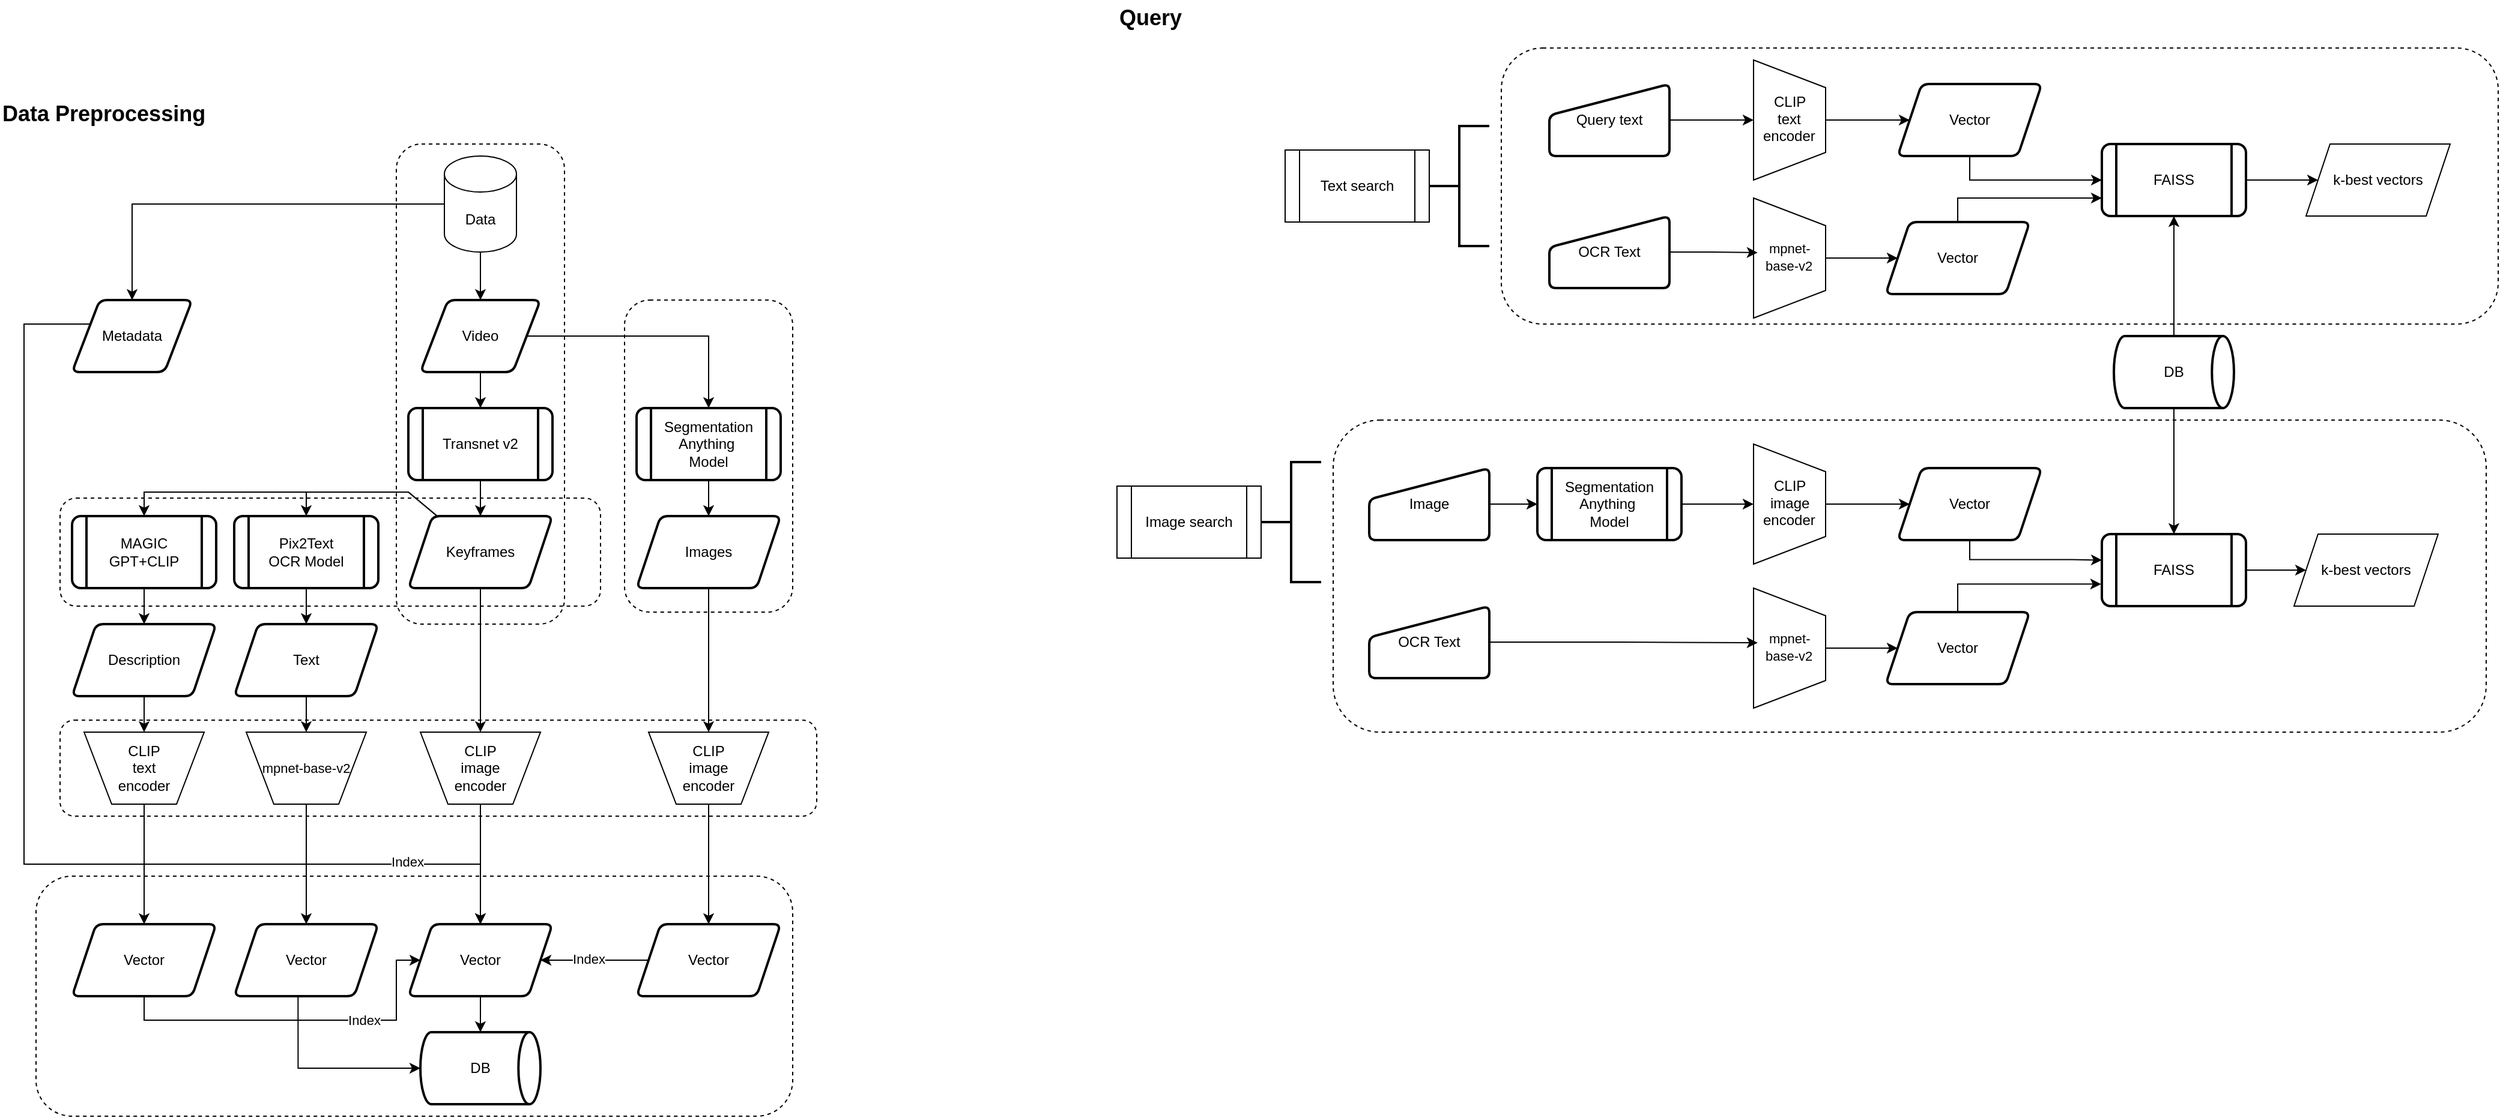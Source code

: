<mxfile version="28.0.6">
  <diagram name="Page-1" id="R_KcGP-0ie_GHINCU8nv">
    <mxGraphModel dx="1647" dy="2252" grid="1" gridSize="10" guides="1" tooltips="1" connect="1" arrows="1" fold="1" page="1" pageScale="1" pageWidth="850" pageHeight="1100" math="0" shadow="0">
      <root>
        <mxCell id="0" />
        <mxCell id="1" parent="0" />
        <mxCell id="hJjkq9D2mjVcbRkcSODn-21" value="" style="rounded=1;whiteSpace=wrap;html=1;fillStyle=auto;fillColor=none;dashed=1;movable=1;resizable=1;rotatable=1;deletable=1;editable=1;locked=0;connectable=1;pointerEvents=0;" parent="1" vertex="1">
          <mxGeometry x="570" y="-70" width="140" height="260" as="geometry" />
        </mxCell>
        <mxCell id="mVshee6S18Ny6F-E-HR8-41" value="" style="rounded=1;whiteSpace=wrap;html=1;fillStyle=auto;fillColor=none;dashed=1;movable=1;resizable=1;rotatable=1;deletable=1;editable=1;locked=0;connectable=1;pointerEvents=0;" parent="1" vertex="1">
          <mxGeometry x="380" y="-200" width="140" height="400" as="geometry" />
        </mxCell>
        <mxCell id="hJjkq9D2mjVcbRkcSODn-22" value="" style="rounded=1;whiteSpace=wrap;html=1;fillStyle=auto;fillColor=none;dashed=1;movable=1;resizable=1;rotatable=1;deletable=1;editable=1;locked=0;connectable=1;pointerEvents=0;" parent="1" vertex="1">
          <mxGeometry x="100" y="95" width="450" height="90" as="geometry" />
        </mxCell>
        <mxCell id="hJjkq9D2mjVcbRkcSODn-24" value="" style="rounded=1;whiteSpace=wrap;html=1;fillStyle=auto;fillColor=none;dashed=1;movable=1;resizable=1;rotatable=1;deletable=1;editable=1;locked=0;connectable=1;pointerEvents=0;" parent="1" vertex="1">
          <mxGeometry x="100" y="280" width="630" height="80" as="geometry" />
        </mxCell>
        <mxCell id="mVshee6S18Ny6F-E-HR8-83" value="" style="rounded=1;whiteSpace=wrap;html=1;fillStyle=auto;fillColor=none;dashed=1;movable=1;resizable=1;rotatable=1;deletable=1;editable=1;locked=0;connectable=1;allowArrows=0;recursiveResize=0;pointerEvents=0;" parent="1" vertex="1">
          <mxGeometry x="1300" y="-280" width="830" height="230" as="geometry" />
        </mxCell>
        <mxCell id="mVshee6S18Ny6F-E-HR8-5" value="" style="edgeStyle=orthogonalEdgeStyle;rounded=0;orthogonalLoop=1;jettySize=auto;html=1;" parent="1" source="mVshee6S18Ny6F-E-HR8-3" target="mVshee6S18Ny6F-E-HR8-4" edge="1">
          <mxGeometry relative="1" as="geometry" />
        </mxCell>
        <mxCell id="mVshee6S18Ny6F-E-HR8-49" style="edgeStyle=orthogonalEdgeStyle;rounded=0;orthogonalLoop=1;jettySize=auto;html=1;" parent="1" source="mVshee6S18Ny6F-E-HR8-3" target="mVshee6S18Ny6F-E-HR8-50" edge="1">
          <mxGeometry relative="1" as="geometry">
            <mxPoint x="590" y="20" as="targetPoint" />
          </mxGeometry>
        </mxCell>
        <mxCell id="mVshee6S18Ny6F-E-HR8-3" value="Video" style="shape=parallelogram;html=1;strokeWidth=2;perimeter=parallelogramPerimeter;whiteSpace=wrap;rounded=1;arcSize=12;size=0.23;" parent="1" vertex="1">
          <mxGeometry x="400" y="-70" width="100" height="60" as="geometry" />
        </mxCell>
        <mxCell id="mVshee6S18Ny6F-E-HR8-7" value="" style="edgeStyle=orthogonalEdgeStyle;rounded=0;orthogonalLoop=1;jettySize=auto;html=1;" parent="1" source="mVshee6S18Ny6F-E-HR8-4" target="mVshee6S18Ny6F-E-HR8-6" edge="1">
          <mxGeometry relative="1" as="geometry" />
        </mxCell>
        <mxCell id="mVshee6S18Ny6F-E-HR8-4" value="Transnet v2" style="shape=process;whiteSpace=wrap;html=1;backgroundOutline=1;strokeWidth=2;rounded=1;arcSize=12;" parent="1" vertex="1">
          <mxGeometry x="390" y="20" width="120" height="60" as="geometry" />
        </mxCell>
        <mxCell id="mVshee6S18Ny6F-E-HR8-29" value="" style="edgeStyle=orthogonalEdgeStyle;rounded=0;orthogonalLoop=1;jettySize=auto;html=1;" parent="1" source="mVshee6S18Ny6F-E-HR8-6" target="mVshee6S18Ny6F-E-HR8-28" edge="1">
          <mxGeometry relative="1" as="geometry" />
        </mxCell>
        <mxCell id="nclMmtIYBYWh2DvsTMTj-24" style="edgeStyle=orthogonalEdgeStyle;rounded=0;orthogonalLoop=1;jettySize=auto;html=1;entryX=0.5;entryY=0;entryDx=0;entryDy=0;" edge="1" parent="1" source="mVshee6S18Ny6F-E-HR8-6" target="mVshee6S18Ny6F-E-HR8-8">
          <mxGeometry relative="1" as="geometry">
            <Array as="points">
              <mxPoint x="390" y="90" />
              <mxPoint x="305" y="90" />
            </Array>
          </mxGeometry>
        </mxCell>
        <mxCell id="nclMmtIYBYWh2DvsTMTj-25" style="edgeStyle=orthogonalEdgeStyle;rounded=0;orthogonalLoop=1;jettySize=auto;html=1;entryX=0.5;entryY=0;entryDx=0;entryDy=0;" edge="1" parent="1" source="mVshee6S18Ny6F-E-HR8-6" target="nclMmtIYBYWh2DvsTMTj-7">
          <mxGeometry relative="1" as="geometry">
            <Array as="points">
              <mxPoint x="390" y="90" />
              <mxPoint x="170" y="90" />
            </Array>
          </mxGeometry>
        </mxCell>
        <mxCell id="mVshee6S18Ny6F-E-HR8-6" value="Keyframes" style="shape=parallelogram;perimeter=parallelogramPerimeter;whiteSpace=wrap;html=1;fixedSize=1;strokeWidth=2;rounded=1;arcSize=12;" parent="1" vertex="1">
          <mxGeometry x="390" y="110" width="120" height="60" as="geometry" />
        </mxCell>
        <mxCell id="mVshee6S18Ny6F-E-HR8-16" value="" style="edgeStyle=orthogonalEdgeStyle;rounded=0;orthogonalLoop=1;jettySize=auto;html=1;" parent="1" source="mVshee6S18Ny6F-E-HR8-8" target="mVshee6S18Ny6F-E-HR8-15" edge="1">
          <mxGeometry relative="1" as="geometry" />
        </mxCell>
        <mxCell id="mVshee6S18Ny6F-E-HR8-8" value="Pix2Text&lt;div&gt;OCR Model&lt;/div&gt;" style="shape=process;whiteSpace=wrap;html=1;backgroundOutline=1;strokeWidth=2;rounded=1;arcSize=12;" parent="1" vertex="1">
          <mxGeometry x="245" y="110" width="120" height="60" as="geometry" />
        </mxCell>
        <mxCell id="nclMmtIYBYWh2DvsTMTj-27" value="" style="edgeStyle=orthogonalEdgeStyle;rounded=0;orthogonalLoop=1;jettySize=auto;html=1;" edge="1" parent="1" source="mVshee6S18Ny6F-E-HR8-15" target="nclMmtIYBYWh2DvsTMTj-10">
          <mxGeometry relative="1" as="geometry" />
        </mxCell>
        <mxCell id="mVshee6S18Ny6F-E-HR8-15" value="Text" style="shape=parallelogram;perimeter=parallelogramPerimeter;whiteSpace=wrap;html=1;fixedSize=1;strokeWidth=2;rounded=1;arcSize=12;" parent="1" vertex="1">
          <mxGeometry x="245" y="200" width="120" height="60" as="geometry" />
        </mxCell>
        <mxCell id="mVshee6S18Ny6F-E-HR8-27" value="" style="edgeStyle=orthogonalEdgeStyle;rounded=0;orthogonalLoop=1;jettySize=auto;html=1;" parent="1" source="mVshee6S18Ny6F-E-HR8-24" target="mVshee6S18Ny6F-E-HR8-26" edge="1">
          <mxGeometry relative="1" as="geometry" />
        </mxCell>
        <mxCell id="mVshee6S18Ny6F-E-HR8-24" value="Vector" style="shape=parallelogram;perimeter=parallelogramPerimeter;whiteSpace=wrap;html=1;fixedSize=1;strokeWidth=2;rounded=1;arcSize=12;" parent="1" vertex="1">
          <mxGeometry x="390" y="450" width="120" height="60" as="geometry" />
        </mxCell>
        <mxCell id="mVshee6S18Ny6F-E-HR8-26" value="DB" style="strokeWidth=2;html=1;shape=mxgraph.flowchart.direct_data;whiteSpace=wrap;" parent="1" vertex="1">
          <mxGeometry x="400" y="540" width="100" height="60" as="geometry" />
        </mxCell>
        <mxCell id="mVshee6S18Ny6F-E-HR8-33" style="edgeStyle=orthogonalEdgeStyle;rounded=0;orthogonalLoop=1;jettySize=auto;html=1;" parent="1" source="mVshee6S18Ny6F-E-HR8-28" target="mVshee6S18Ny6F-E-HR8-24" edge="1">
          <mxGeometry relative="1" as="geometry" />
        </mxCell>
        <mxCell id="mVshee6S18Ny6F-E-HR8-28" value="CLIP&lt;div&gt;image&lt;/div&gt;&lt;div&gt;encoder&lt;/div&gt;" style="verticalLabelPosition=middle;verticalAlign=middle;html=1;shape=trapezoid;perimeter=trapezoidPerimeter;whiteSpace=wrap;size=0.23;arcSize=10;flipV=1;labelPosition=center;align=center;" parent="1" vertex="1">
          <mxGeometry x="400" y="290" width="100" height="60" as="geometry" />
        </mxCell>
        <mxCell id="mVshee6S18Ny6F-E-HR8-37" value="" style="edgeStyle=orthogonalEdgeStyle;rounded=0;orthogonalLoop=1;jettySize=auto;html=1;" parent="1" source="mVshee6S18Ny6F-E-HR8-30" target="mVshee6S18Ny6F-E-HR8-35" edge="1">
          <mxGeometry relative="1" as="geometry" />
        </mxCell>
        <mxCell id="mVshee6S18Ny6F-E-HR8-30" value="CLIP&lt;div&gt;text&lt;/div&gt;&lt;div&gt;encoder&lt;/div&gt;" style="verticalLabelPosition=middle;verticalAlign=middle;html=1;shape=trapezoid;perimeter=trapezoidPerimeter;whiteSpace=wrap;size=0.23;arcSize=10;flipV=1;labelPosition=center;align=center;" parent="1" vertex="1">
          <mxGeometry x="120" y="290" width="100" height="60" as="geometry" />
        </mxCell>
        <mxCell id="mVshee6S18Ny6F-E-HR8-39" style="edgeStyle=orthogonalEdgeStyle;rounded=0;orthogonalLoop=1;jettySize=auto;html=1;exitX=0.5;exitY=1;exitDx=0;exitDy=0;entryX=0;entryY=0.5;entryDx=0;entryDy=0;" parent="1" source="mVshee6S18Ny6F-E-HR8-35" target="mVshee6S18Ny6F-E-HR8-24" edge="1">
          <mxGeometry relative="1" as="geometry">
            <Array as="points">
              <mxPoint x="170" y="530" />
              <mxPoint x="380" y="530" />
              <mxPoint x="380" y="480" />
            </Array>
          </mxGeometry>
        </mxCell>
        <mxCell id="mVshee6S18Ny6F-E-HR8-40" value="Index" style="edgeLabel;html=1;align=center;verticalAlign=middle;resizable=0;points=[];" parent="mVshee6S18Ny6F-E-HR8-39" vertex="1" connectable="0">
          <mxGeometry x="0.352" relative="1" as="geometry">
            <mxPoint as="offset" />
          </mxGeometry>
        </mxCell>
        <mxCell id="mVshee6S18Ny6F-E-HR8-35" value="Vector" style="shape=parallelogram;perimeter=parallelogramPerimeter;whiteSpace=wrap;html=1;fixedSize=1;strokeWidth=2;rounded=1;arcSize=12;" parent="1" vertex="1">
          <mxGeometry x="110" y="450" width="120" height="60" as="geometry" />
        </mxCell>
        <mxCell id="mVshee6S18Ny6F-E-HR8-44" value="" style="edgeStyle=orthogonalEdgeStyle;rounded=0;orthogonalLoop=1;jettySize=auto;html=1;" parent="1" source="mVshee6S18Ny6F-E-HR8-43" target="mVshee6S18Ny6F-E-HR8-3" edge="1">
          <mxGeometry relative="1" as="geometry" />
        </mxCell>
        <mxCell id="mVshee6S18Ny6F-E-HR8-47" style="edgeStyle=orthogonalEdgeStyle;rounded=0;orthogonalLoop=1;jettySize=auto;html=1;" parent="1" source="mVshee6S18Ny6F-E-HR8-43" target="mVshee6S18Ny6F-E-HR8-46" edge="1">
          <mxGeometry relative="1" as="geometry" />
        </mxCell>
        <mxCell id="mVshee6S18Ny6F-E-HR8-43" value="Data" style="shape=cylinder3;whiteSpace=wrap;html=1;boundedLbl=1;backgroundOutline=1;size=15;" parent="1" vertex="1">
          <mxGeometry x="420" y="-190" width="60" height="80" as="geometry" />
        </mxCell>
        <mxCell id="mVshee6S18Ny6F-E-HR8-48" style="edgeStyle=orthogonalEdgeStyle;rounded=0;orthogonalLoop=1;jettySize=auto;html=1;" parent="1" source="mVshee6S18Ny6F-E-HR8-46" target="mVshee6S18Ny6F-E-HR8-24" edge="1">
          <mxGeometry relative="1" as="geometry">
            <mxPoint x="76.47" y="-50" as="sourcePoint" />
            <mxPoint x="404.999" y="350" as="targetPoint" />
            <Array as="points">
              <mxPoint x="70" y="-50" />
              <mxPoint x="70" y="400" />
              <mxPoint x="450" y="400" />
            </Array>
          </mxGeometry>
        </mxCell>
        <mxCell id="mVshee6S18Ny6F-E-HR8-61" value="Index" style="edgeLabel;html=1;align=center;verticalAlign=middle;resizable=0;points=[];" parent="mVshee6S18Ny6F-E-HR8-48" vertex="1" connectable="0">
          <mxGeometry x="0.763" y="2" relative="1" as="geometry">
            <mxPoint as="offset" />
          </mxGeometry>
        </mxCell>
        <mxCell id="mVshee6S18Ny6F-E-HR8-46" value="Metadata" style="shape=parallelogram;html=1;strokeWidth=2;perimeter=parallelogramPerimeter;whiteSpace=wrap;rounded=1;arcSize=12;size=0.23;" parent="1" vertex="1">
          <mxGeometry x="110" y="-70" width="100" height="60" as="geometry" />
        </mxCell>
        <mxCell id="mVshee6S18Ny6F-E-HR8-52" style="edgeStyle=orthogonalEdgeStyle;rounded=0;orthogonalLoop=1;jettySize=auto;html=1;" parent="1" source="mVshee6S18Ny6F-E-HR8-50" target="mVshee6S18Ny6F-E-HR8-51" edge="1">
          <mxGeometry relative="1" as="geometry" />
        </mxCell>
        <mxCell id="mVshee6S18Ny6F-E-HR8-50" value="Segmentation&lt;div&gt;Anything&amp;nbsp;&lt;/div&gt;&lt;div&gt;Model&lt;/div&gt;" style="shape=process;whiteSpace=wrap;html=1;backgroundOutline=1;strokeWidth=2;rounded=1;arcSize=12;" parent="1" vertex="1">
          <mxGeometry x="580" y="20" width="120" height="60" as="geometry" />
        </mxCell>
        <mxCell id="mVshee6S18Ny6F-E-HR8-56" value="" style="edgeStyle=orthogonalEdgeStyle;rounded=0;orthogonalLoop=1;jettySize=auto;html=1;" parent="1" source="mVshee6S18Ny6F-E-HR8-51" target="mVshee6S18Ny6F-E-HR8-55" edge="1">
          <mxGeometry relative="1" as="geometry" />
        </mxCell>
        <mxCell id="mVshee6S18Ny6F-E-HR8-51" value="Images" style="shape=parallelogram;perimeter=parallelogramPerimeter;whiteSpace=wrap;html=1;fixedSize=1;strokeWidth=2;rounded=1;arcSize=12;" parent="1" vertex="1">
          <mxGeometry x="580" y="110" width="120" height="60" as="geometry" />
        </mxCell>
        <mxCell id="mVshee6S18Ny6F-E-HR8-58" value="" style="edgeStyle=orthogonalEdgeStyle;rounded=0;orthogonalLoop=1;jettySize=auto;html=1;" parent="1" source="mVshee6S18Ny6F-E-HR8-54" target="mVshee6S18Ny6F-E-HR8-24" edge="1">
          <mxGeometry relative="1" as="geometry" />
        </mxCell>
        <mxCell id="mVshee6S18Ny6F-E-HR8-60" value="Index" style="edgeLabel;html=1;align=center;verticalAlign=middle;resizable=0;points=[];" parent="mVshee6S18Ny6F-E-HR8-58" vertex="1" connectable="0">
          <mxGeometry x="0.119" y="-1" relative="1" as="geometry">
            <mxPoint as="offset" />
          </mxGeometry>
        </mxCell>
        <mxCell id="mVshee6S18Ny6F-E-HR8-54" value="Vector" style="shape=parallelogram;perimeter=parallelogramPerimeter;whiteSpace=wrap;html=1;fixedSize=1;strokeWidth=2;rounded=1;arcSize=12;" parent="1" vertex="1">
          <mxGeometry x="580" y="450" width="120" height="60" as="geometry" />
        </mxCell>
        <mxCell id="mVshee6S18Ny6F-E-HR8-57" value="" style="edgeStyle=orthogonalEdgeStyle;rounded=0;orthogonalLoop=1;jettySize=auto;html=1;" parent="1" source="mVshee6S18Ny6F-E-HR8-55" target="mVshee6S18Ny6F-E-HR8-54" edge="1">
          <mxGeometry relative="1" as="geometry" />
        </mxCell>
        <mxCell id="mVshee6S18Ny6F-E-HR8-55" value="CLIP&lt;div&gt;image&lt;/div&gt;&lt;div&gt;encoder&lt;/div&gt;" style="verticalLabelPosition=middle;verticalAlign=middle;html=1;shape=trapezoid;perimeter=trapezoidPerimeter;whiteSpace=wrap;size=0.23;arcSize=10;flipV=1;labelPosition=center;align=center;" parent="1" vertex="1">
          <mxGeometry x="590" y="290" width="100" height="60" as="geometry" />
        </mxCell>
        <mxCell id="mVshee6S18Ny6F-E-HR8-70" style="edgeStyle=orthogonalEdgeStyle;rounded=0;orthogonalLoop=1;jettySize=auto;html=1;" parent="1" source="mVshee6S18Ny6F-E-HR8-63" target="mVshee6S18Ny6F-E-HR8-67" edge="1">
          <mxGeometry relative="1" as="geometry">
            <mxPoint x="1980" as="sourcePoint" />
          </mxGeometry>
        </mxCell>
        <mxCell id="mVshee6S18Ny6F-E-HR8-63" value="Query text" style="html=1;strokeWidth=2;shape=manualInput;whiteSpace=wrap;rounded=1;size=26;arcSize=11;" parent="1" vertex="1">
          <mxGeometry x="1340" y="-250" width="100" height="60" as="geometry" />
        </mxCell>
        <mxCell id="mVshee6S18Ny6F-E-HR8-75" value="" style="edgeStyle=orthogonalEdgeStyle;rounded=0;orthogonalLoop=1;jettySize=auto;html=1;" parent="1" source="mVshee6S18Ny6F-E-HR8-67" target="mVshee6S18Ny6F-E-HR8-74" edge="1">
          <mxGeometry relative="1" as="geometry" />
        </mxCell>
        <mxCell id="mVshee6S18Ny6F-E-HR8-67" value="CLIP&lt;div&gt;text&lt;/div&gt;&lt;div&gt;encoder&lt;/div&gt;" style="verticalLabelPosition=middle;verticalAlign=middle;html=1;shape=trapezoid;perimeter=trapezoidPerimeter;whiteSpace=wrap;size=0.23;arcSize=10;flipV=1;labelPosition=center;align=center;horizontal=1;rotation=-90;textDirection=vertical-rl;" parent="1" vertex="1">
          <mxGeometry x="1490" y="-250" width="100" height="60" as="geometry" />
        </mxCell>
        <mxCell id="fOAl1Q1FLGCFwGdkkew1-23" style="edgeStyle=orthogonalEdgeStyle;rounded=0;orthogonalLoop=1;jettySize=auto;html=1;" parent="1" source="mVshee6S18Ny6F-E-HR8-74" target="fOAl1Q1FLGCFwGdkkew1-5" edge="1">
          <mxGeometry relative="1" as="geometry">
            <Array as="points">
              <mxPoint x="1690" y="-170" />
            </Array>
          </mxGeometry>
        </mxCell>
        <mxCell id="mVshee6S18Ny6F-E-HR8-74" value="Vector" style="shape=parallelogram;perimeter=parallelogramPerimeter;whiteSpace=wrap;html=1;fixedSize=1;strokeWidth=2;rounded=1;arcSize=12;" parent="1" vertex="1">
          <mxGeometry x="1630" y="-250" width="120" height="60" as="geometry" />
        </mxCell>
        <mxCell id="fOAl1Q1FLGCFwGdkkew1-7" value="" style="edgeStyle=orthogonalEdgeStyle;rounded=0;orthogonalLoop=1;jettySize=auto;html=1;" parent="1" source="fOAl1Q1FLGCFwGdkkew1-5" target="hJjkq9D2mjVcbRkcSODn-11" edge="1">
          <mxGeometry relative="1" as="geometry">
            <mxPoint x="1970" y="-170" as="targetPoint" />
          </mxGeometry>
        </mxCell>
        <mxCell id="fOAl1Q1FLGCFwGdkkew1-5" value="FAISS" style="shape=process;whiteSpace=wrap;html=1;backgroundOutline=1;strokeWidth=2;rounded=1;arcSize=12;" parent="1" vertex="1">
          <mxGeometry x="1800" y="-200" width="120" height="60" as="geometry" />
        </mxCell>
        <mxCell id="fOAl1Q1FLGCFwGdkkew1-27" style="edgeStyle=orthogonalEdgeStyle;rounded=0;orthogonalLoop=1;jettySize=auto;html=1;" parent="1" source="fOAl1Q1FLGCFwGdkkew1-28" target="fOAl1Q1FLGCFwGdkkew1-30" edge="1">
          <mxGeometry relative="1" as="geometry" />
        </mxCell>
        <mxCell id="fOAl1Q1FLGCFwGdkkew1-28" value="Image" style="html=1;strokeWidth=2;shape=manualInput;whiteSpace=wrap;rounded=1;size=26;arcSize=11;" parent="1" vertex="1">
          <mxGeometry x="1190" y="70" width="100" height="60" as="geometry" />
        </mxCell>
        <mxCell id="fOAl1Q1FLGCFwGdkkew1-29" style="edgeStyle=orthogonalEdgeStyle;rounded=0;orthogonalLoop=1;jettySize=auto;html=1;" parent="1" source="fOAl1Q1FLGCFwGdkkew1-30" target="fOAl1Q1FLGCFwGdkkew1-32" edge="1">
          <mxGeometry relative="1" as="geometry" />
        </mxCell>
        <mxCell id="fOAl1Q1FLGCFwGdkkew1-30" value="Segmentation&lt;div&gt;Anything&amp;nbsp;&lt;/div&gt;&lt;div&gt;Model&lt;/div&gt;" style="shape=process;whiteSpace=wrap;html=1;backgroundOutline=1;strokeWidth=2;rounded=1;arcSize=12;" parent="1" vertex="1">
          <mxGeometry x="1330" y="70" width="120" height="60" as="geometry" />
        </mxCell>
        <mxCell id="fOAl1Q1FLGCFwGdkkew1-31" value="" style="edgeStyle=orthogonalEdgeStyle;rounded=0;orthogonalLoop=1;jettySize=auto;html=1;" parent="1" source="fOAl1Q1FLGCFwGdkkew1-32" target="fOAl1Q1FLGCFwGdkkew1-33" edge="1">
          <mxGeometry relative="1" as="geometry" />
        </mxCell>
        <mxCell id="fOAl1Q1FLGCFwGdkkew1-32" value="CLIP&lt;div&gt;image&lt;/div&gt;&lt;div&gt;encoder&lt;/div&gt;" style="verticalLabelPosition=middle;verticalAlign=middle;html=1;shape=trapezoid;perimeter=trapezoidPerimeter;whiteSpace=wrap;size=0.23;arcSize=10;flipV=1;labelPosition=center;align=center;rotation=-90;horizontal=1;textDirection=vertical-rl;" parent="1" vertex="1">
          <mxGeometry x="1490" y="70" width="100" height="60" as="geometry" />
        </mxCell>
        <mxCell id="fOAl1Q1FLGCFwGdkkew1-35" style="edgeStyle=orthogonalEdgeStyle;rounded=0;orthogonalLoop=1;jettySize=auto;html=1;entryX=-0.002;entryY=0.306;entryDx=0;entryDy=0;entryPerimeter=0;" parent="1" edge="1">
          <mxGeometry relative="1" as="geometry">
            <mxPoint x="1690" y="130" as="sourcePoint" />
            <mxPoint x="1800.0" y="146.68" as="targetPoint" />
            <Array as="points">
              <mxPoint x="1690.24" y="146.32" />
              <mxPoint x="1775.24" y="146.32" />
            </Array>
          </mxGeometry>
        </mxCell>
        <mxCell id="fOAl1Q1FLGCFwGdkkew1-33" value="Vector" style="shape=parallelogram;perimeter=parallelogramPerimeter;whiteSpace=wrap;html=1;fixedSize=1;strokeWidth=2;rounded=1;arcSize=12;" parent="1" vertex="1">
          <mxGeometry x="1630" y="70" width="120" height="60" as="geometry" />
        </mxCell>
        <mxCell id="fOAl1Q1FLGCFwGdkkew1-41" value="" style="edgeStyle=orthogonalEdgeStyle;rounded=0;orthogonalLoop=1;jettySize=auto;html=1;" parent="1" source="fOAl1Q1FLGCFwGdkkew1-34" target="fOAl1Q1FLGCFwGdkkew1-40" edge="1">
          <mxGeometry relative="1" as="geometry" />
        </mxCell>
        <mxCell id="fOAl1Q1FLGCFwGdkkew1-34" value="FAISS" style="shape=process;whiteSpace=wrap;html=1;backgroundOutline=1;strokeWidth=2;rounded=1;arcSize=12;" parent="1" vertex="1">
          <mxGeometry x="1800" y="125" width="120" height="60" as="geometry" />
        </mxCell>
        <mxCell id="fOAl1Q1FLGCFwGdkkew1-38" value="" style="edgeStyle=orthogonalEdgeStyle;rounded=0;orthogonalLoop=1;jettySize=auto;html=1;exitX=0.5;exitY=0;exitDx=0;exitDy=0;exitPerimeter=0;" parent="1" source="fOAl1Q1FLGCFwGdkkew1-37" target="fOAl1Q1FLGCFwGdkkew1-5" edge="1">
          <mxGeometry relative="1" as="geometry">
            <mxPoint x="1860" y="-80" as="sourcePoint" />
          </mxGeometry>
        </mxCell>
        <mxCell id="fOAl1Q1FLGCFwGdkkew1-39" value="" style="edgeStyle=orthogonalEdgeStyle;rounded=0;orthogonalLoop=1;jettySize=auto;html=1;" parent="1" source="fOAl1Q1FLGCFwGdkkew1-37" target="fOAl1Q1FLGCFwGdkkew1-34" edge="1">
          <mxGeometry relative="1" as="geometry" />
        </mxCell>
        <mxCell id="fOAl1Q1FLGCFwGdkkew1-37" value="DB" style="strokeWidth=2;html=1;shape=mxgraph.flowchart.direct_data;whiteSpace=wrap;" parent="1" vertex="1">
          <mxGeometry x="1810" y="-40" width="100" height="60" as="geometry" />
        </mxCell>
        <mxCell id="fOAl1Q1FLGCFwGdkkew1-40" value="k-best vectors" style="shape=parallelogram;perimeter=parallelogramPerimeter;whiteSpace=wrap;html=1;fixedSize=1;" parent="1" vertex="1">
          <mxGeometry x="1960" y="125" width="120" height="60" as="geometry" />
        </mxCell>
        <mxCell id="hJjkq9D2mjVcbRkcSODn-11" value="k-best vectors" style="shape=parallelogram;perimeter=parallelogramPerimeter;whiteSpace=wrap;html=1;fixedSize=1;" parent="1" vertex="1">
          <mxGeometry x="1970" y="-200" width="120" height="60" as="geometry" />
        </mxCell>
        <mxCell id="hJjkq9D2mjVcbRkcSODn-20" value="" style="rounded=1;whiteSpace=wrap;html=1;fillStyle=auto;fillColor=none;dashed=1;movable=1;resizable=1;rotatable=1;deletable=1;editable=1;locked=0;connectable=1;allowArrows=0;recursiveResize=0;pointerEvents=0;" parent="1" vertex="1">
          <mxGeometry x="1160" y="30" width="960" height="260" as="geometry" />
        </mxCell>
        <mxCell id="hJjkq9D2mjVcbRkcSODn-25" value="" style="rounded=1;whiteSpace=wrap;html=1;fillStyle=auto;fillColor=none;dashed=1;movable=1;resizable=1;rotatable=1;deletable=1;editable=1;locked=0;connectable=1;pointerEvents=0;" parent="1" vertex="1">
          <mxGeometry x="80" y="410" width="630" height="200" as="geometry" />
        </mxCell>
        <mxCell id="hJjkq9D2mjVcbRkcSODn-26" value="Text search" style="shape=process;whiteSpace=wrap;html=1;backgroundOutline=1;" parent="1" vertex="1">
          <mxGeometry x="1120" y="-195" width="120" height="60" as="geometry" />
        </mxCell>
        <mxCell id="hJjkq9D2mjVcbRkcSODn-27" value="" style="strokeWidth=2;html=1;shape=mxgraph.flowchart.annotation_2;align=left;labelPosition=right;pointerEvents=1;" parent="1" vertex="1">
          <mxGeometry x="1240" y="-215" width="50" height="100" as="geometry" />
        </mxCell>
        <mxCell id="hJjkq9D2mjVcbRkcSODn-28" value="Image search" style="shape=process;whiteSpace=wrap;html=1;backgroundOutline=1;" parent="1" vertex="1">
          <mxGeometry x="980" y="85" width="120" height="60" as="geometry" />
        </mxCell>
        <mxCell id="hJjkq9D2mjVcbRkcSODn-29" value="" style="strokeWidth=2;html=1;shape=mxgraph.flowchart.annotation_2;align=left;labelPosition=right;pointerEvents=1;" parent="1" vertex="1">
          <mxGeometry x="1100" y="65" width="50" height="100" as="geometry" />
        </mxCell>
        <mxCell id="nclMmtIYBYWh2DvsTMTj-1" value="&lt;b&gt;&lt;font style=&quot;font-size: 18px;&quot;&gt;Data Preprocessing&lt;/font&gt;&lt;/b&gt;" style="text;html=1;align=left;verticalAlign=middle;whiteSpace=wrap;rounded=0;" vertex="1" parent="1">
          <mxGeometry x="50" y="-240" width="190" height="30" as="geometry" />
        </mxCell>
        <mxCell id="nclMmtIYBYWh2DvsTMTj-2" value="&lt;b&gt;&lt;font style=&quot;font-size: 18px;&quot;&gt;Query&lt;/font&gt;&lt;/b&gt;" style="text;html=1;align=left;verticalAlign=middle;whiteSpace=wrap;rounded=0;" vertex="1" parent="1">
          <mxGeometry x="980" y="-320" width="170" height="30" as="geometry" />
        </mxCell>
        <mxCell id="nclMmtIYBYWh2DvsTMTj-23" value="" style="edgeStyle=orthogonalEdgeStyle;rounded=0;orthogonalLoop=1;jettySize=auto;html=1;" edge="1" parent="1" source="nclMmtIYBYWh2DvsTMTj-7" target="nclMmtIYBYWh2DvsTMTj-22">
          <mxGeometry relative="1" as="geometry" />
        </mxCell>
        <mxCell id="nclMmtIYBYWh2DvsTMTj-7" value="MAGIC&lt;div&gt;GPT+CLIP&lt;/div&gt;" style="shape=process;whiteSpace=wrap;html=1;backgroundOutline=1;strokeWidth=2;rounded=1;arcSize=12;" vertex="1" parent="1">
          <mxGeometry x="110" y="110" width="120" height="60" as="geometry" />
        </mxCell>
        <mxCell id="nclMmtIYBYWh2DvsTMTj-31" value="" style="edgeStyle=orthogonalEdgeStyle;rounded=0;orthogonalLoop=1;jettySize=auto;html=1;" edge="1" parent="1" source="nclMmtIYBYWh2DvsTMTj-10" target="nclMmtIYBYWh2DvsTMTj-30">
          <mxGeometry relative="1" as="geometry" />
        </mxCell>
        <mxCell id="nclMmtIYBYWh2DvsTMTj-10" value="&lt;font style=&quot;font-size: 11px;&quot;&gt;mpnet-base-v2&lt;/font&gt;" style="verticalLabelPosition=middle;verticalAlign=middle;html=1;shape=trapezoid;perimeter=trapezoidPerimeter;whiteSpace=wrap;size=0.23;arcSize=10;flipV=1;labelPosition=center;align=center;" vertex="1" parent="1">
          <mxGeometry x="255" y="290" width="100" height="60" as="geometry" />
        </mxCell>
        <mxCell id="nclMmtIYBYWh2DvsTMTj-26" value="" style="edgeStyle=orthogonalEdgeStyle;rounded=0;orthogonalLoop=1;jettySize=auto;html=1;" edge="1" parent="1" source="nclMmtIYBYWh2DvsTMTj-22" target="mVshee6S18Ny6F-E-HR8-30">
          <mxGeometry relative="1" as="geometry" />
        </mxCell>
        <mxCell id="nclMmtIYBYWh2DvsTMTj-22" value="Description" style="shape=parallelogram;perimeter=parallelogramPerimeter;whiteSpace=wrap;html=1;fixedSize=1;strokeWidth=2;rounded=1;arcSize=12;" vertex="1" parent="1">
          <mxGeometry x="110" y="200" width="120" height="60" as="geometry" />
        </mxCell>
        <mxCell id="nclMmtIYBYWh2DvsTMTj-30" value="Vector" style="shape=parallelogram;perimeter=parallelogramPerimeter;whiteSpace=wrap;html=1;fixedSize=1;strokeWidth=2;rounded=1;arcSize=12;" vertex="1" parent="1">
          <mxGeometry x="245" y="450" width="120" height="60" as="geometry" />
        </mxCell>
        <mxCell id="nclMmtIYBYWh2DvsTMTj-32" style="edgeStyle=orthogonalEdgeStyle;rounded=0;orthogonalLoop=1;jettySize=auto;html=1;entryX=0;entryY=0.5;entryDx=0;entryDy=0;entryPerimeter=0;exitX=0.443;exitY=1.009;exitDx=0;exitDy=0;exitPerimeter=0;" edge="1" parent="1" source="nclMmtIYBYWh2DvsTMTj-30" target="mVshee6S18Ny6F-E-HR8-26">
          <mxGeometry relative="1" as="geometry" />
        </mxCell>
        <mxCell id="nclMmtIYBYWh2DvsTMTj-34" value="OCR Text" style="html=1;strokeWidth=2;shape=manualInput;whiteSpace=wrap;rounded=1;size=26;arcSize=11;" vertex="1" parent="1">
          <mxGeometry x="1340" y="-140" width="100" height="60" as="geometry" />
        </mxCell>
        <mxCell id="nclMmtIYBYWh2DvsTMTj-41" style="edgeStyle=orthogonalEdgeStyle;rounded=0;orthogonalLoop=1;jettySize=auto;html=1;" edge="1" parent="1" source="nclMmtIYBYWh2DvsTMTj-38" target="nclMmtIYBYWh2DvsTMTj-40">
          <mxGeometry relative="1" as="geometry" />
        </mxCell>
        <mxCell id="nclMmtIYBYWh2DvsTMTj-38" value="&lt;span style=&quot;font-size: 11px;&quot;&gt;mpnet-base-v2&lt;/span&gt;" style="verticalLabelPosition=middle;verticalAlign=middle;html=1;shape=trapezoid;perimeter=trapezoidPerimeter;whiteSpace=wrap;size=0.23;arcSize=10;flipV=1;labelPosition=center;align=center;horizontal=1;rotation=-90;textDirection=vertical-rl;" vertex="1" parent="1">
          <mxGeometry x="1490" y="-135" width="100" height="60" as="geometry" />
        </mxCell>
        <mxCell id="nclMmtIYBYWh2DvsTMTj-39" style="edgeStyle=orthogonalEdgeStyle;rounded=0;orthogonalLoop=1;jettySize=auto;html=1;entryX=0.545;entryY=0.943;entryDx=0;entryDy=0;entryPerimeter=0;" edge="1" parent="1" source="nclMmtIYBYWh2DvsTMTj-34" target="nclMmtIYBYWh2DvsTMTj-38">
          <mxGeometry relative="1" as="geometry" />
        </mxCell>
        <mxCell id="nclMmtIYBYWh2DvsTMTj-42" style="edgeStyle=orthogonalEdgeStyle;rounded=0;orthogonalLoop=1;jettySize=auto;html=1;entryX=0;entryY=0.75;entryDx=0;entryDy=0;exitX=0.5;exitY=0;exitDx=0;exitDy=0;" edge="1" parent="1" source="nclMmtIYBYWh2DvsTMTj-40" target="fOAl1Q1FLGCFwGdkkew1-5">
          <mxGeometry relative="1" as="geometry" />
        </mxCell>
        <mxCell id="nclMmtIYBYWh2DvsTMTj-40" value="Vector" style="shape=parallelogram;perimeter=parallelogramPerimeter;whiteSpace=wrap;html=1;fixedSize=1;strokeWidth=2;rounded=1;arcSize=12;" vertex="1" parent="1">
          <mxGeometry x="1620" y="-135" width="120" height="60" as="geometry" />
        </mxCell>
        <mxCell id="nclMmtIYBYWh2DvsTMTj-43" value="OCR Text" style="html=1;strokeWidth=2;shape=manualInput;whiteSpace=wrap;rounded=1;size=26;arcSize=11;" vertex="1" parent="1">
          <mxGeometry x="1190" y="185" width="100" height="60" as="geometry" />
        </mxCell>
        <mxCell id="nclMmtIYBYWh2DvsTMTj-44" style="edgeStyle=orthogonalEdgeStyle;rounded=0;orthogonalLoop=1;jettySize=auto;html=1;" edge="1" parent="1" source="nclMmtIYBYWh2DvsTMTj-45" target="nclMmtIYBYWh2DvsTMTj-47">
          <mxGeometry relative="1" as="geometry" />
        </mxCell>
        <mxCell id="nclMmtIYBYWh2DvsTMTj-45" value="&lt;span style=&quot;font-size: 11px;&quot;&gt;mpnet-base-v2&lt;/span&gt;" style="verticalLabelPosition=middle;verticalAlign=middle;html=1;shape=trapezoid;perimeter=trapezoidPerimeter;whiteSpace=wrap;size=0.23;arcSize=10;flipV=1;labelPosition=center;align=center;horizontal=1;rotation=-90;textDirection=vertical-rl;" vertex="1" parent="1">
          <mxGeometry x="1490" y="190" width="100" height="60" as="geometry" />
        </mxCell>
        <mxCell id="nclMmtIYBYWh2DvsTMTj-46" style="edgeStyle=orthogonalEdgeStyle;rounded=0;orthogonalLoop=1;jettySize=auto;html=1;entryX=0.545;entryY=0.943;entryDx=0;entryDy=0;entryPerimeter=0;" edge="1" parent="1" source="nclMmtIYBYWh2DvsTMTj-43" target="nclMmtIYBYWh2DvsTMTj-45">
          <mxGeometry relative="1" as="geometry" />
        </mxCell>
        <mxCell id="nclMmtIYBYWh2DvsTMTj-48" value="" style="edgeStyle=orthogonalEdgeStyle;rounded=0;orthogonalLoop=1;jettySize=auto;html=1;entryX=-0.005;entryY=0.694;entryDx=0;entryDy=0;entryPerimeter=0;exitX=0.5;exitY=0;exitDx=0;exitDy=0;" edge="1" parent="1" source="nclMmtIYBYWh2DvsTMTj-47" target="fOAl1Q1FLGCFwGdkkew1-34">
          <mxGeometry relative="1" as="geometry" />
        </mxCell>
        <mxCell id="nclMmtIYBYWh2DvsTMTj-47" value="Vector" style="shape=parallelogram;perimeter=parallelogramPerimeter;whiteSpace=wrap;html=1;fixedSize=1;strokeWidth=2;rounded=1;arcSize=12;" vertex="1" parent="1">
          <mxGeometry x="1620" y="190" width="120" height="60" as="geometry" />
        </mxCell>
      </root>
    </mxGraphModel>
  </diagram>
</mxfile>
